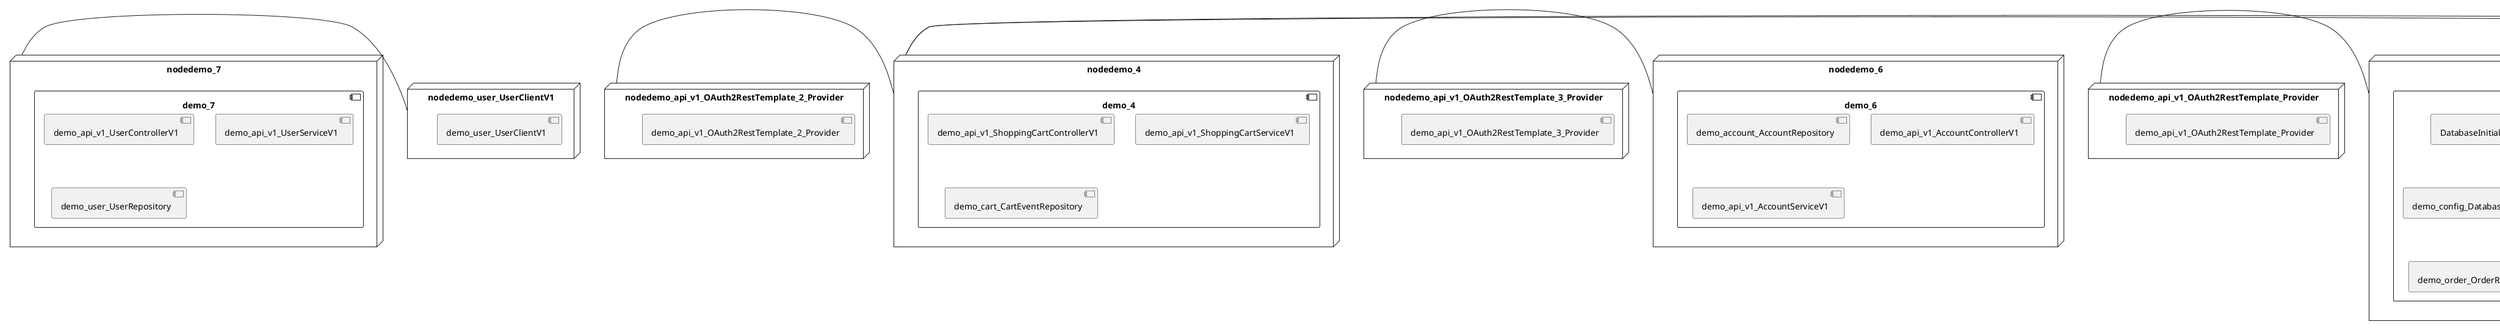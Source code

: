 @startuml
skinparam fixCircleLabelOverlapping true
skinparam componentStyle uml2
node nodedemo {
component demo {
[DatabaseInitializer] [[kbastani-spring-cloud-event-sourcing-example.system#_3_cJJkSrEe-IfIsxi4s-6g]]
[demo_api_v1_OrderControllerV1] [[kbastani-spring-cloud-event-sourcing-example.system#_3_cJJkSrEe-IfIsxi4s-6g]]
[demo_api_v1_OrderServiceV1] [[kbastani-spring-cloud-event-sourcing-example.system#_3_cJJkSrEe-IfIsxi4s-6g]]
[demo_config_DatabaseInitializer] [[kbastani-spring-cloud-event-sourcing-example.system#_3_cJJkSrEe-IfIsxi4s-6g]]
[demo_invoice_InvoiceRepository] [[kbastani-spring-cloud-event-sourcing-example.system#_3_cJJkSrEe-IfIsxi4s-6g]]
[demo_order_OrderEventRepository] [[kbastani-spring-cloud-event-sourcing-example.system#_3_cJJkSrEe-IfIsxi4s-6g]]
[demo_order_OrderRepository] [[kbastani-spring-cloud-event-sourcing-example.system#_3_cJJkSrEe-IfIsxi4s-6g]]
}
}
node nodedemo_2 {
component demo_2 {
}
}
node nodedemo_3 {
component demo_3 {
[demo_UserController] [[kbastani-spring-cloud-event-sourcing-example.system#_3_cJJkSrEe-IfIsxi4s-6g]]
[demo_UserRepository] [[kbastani-spring-cloud-event-sourcing-example.system#_3_cJJkSrEe-IfIsxi4s-6g]]
[demo_UserService] [[kbastani-spring-cloud-event-sourcing-example.system#_3_cJJkSrEe-IfIsxi4s-6g]]
[demo_login_UserController] [[kbastani-spring-cloud-event-sourcing-example.system#_3_cJJkSrEe-IfIsxi4s-6g]]
}
}
node nodedemo_4 {
component demo_4 {
[demo_api_v1_ShoppingCartControllerV1] [[kbastani-spring-cloud-event-sourcing-example.system#_3_cJJkSrEe-IfIsxi4s-6g]]
[demo_api_v1_ShoppingCartServiceV1] [[kbastani-spring-cloud-event-sourcing-example.system#_3_cJJkSrEe-IfIsxi4s-6g]]
[demo_cart_CartEventRepository] [[kbastani-spring-cloud-event-sourcing-example.system#_3_cJJkSrEe-IfIsxi4s-6g]]
}
}
node nodedemo_5 {
component demo_5 {
[demo_api_v1_CatalogControllerV1] [[kbastani-spring-cloud-event-sourcing-example.system#_3_cJJkSrEe-IfIsxi4s-6g]]
[demo_api_v1_CatalogServiceV1] [[kbastani-spring-cloud-event-sourcing-example.system#_3_cJJkSrEe-IfIsxi4s-6g]]
[demo_catalog_CatalogInfoRepository] [[kbastani-spring-cloud-event-sourcing-example.system#_3_cJJkSrEe-IfIsxi4s-6g]]
}
}
node nodedemo_6 {
component demo_6 {
[demo_account_AccountRepository] [[kbastani-spring-cloud-event-sourcing-example.system#_3_cJJkSrEe-IfIsxi4s-6g]]
[demo_api_v1_AccountControllerV1] [[kbastani-spring-cloud-event-sourcing-example.system#_3_cJJkSrEe-IfIsxi4s-6g]]
[demo_api_v1_AccountServiceV1] [[kbastani-spring-cloud-event-sourcing-example.system#_3_cJJkSrEe-IfIsxi4s-6g]]
}
}
node nodedemo_7 {
component demo_7 {
[demo_api_v1_UserControllerV1] [[kbastani-spring-cloud-event-sourcing-example.system#_3_cJJkSrEe-IfIsxi4s-6g]]
[demo_api_v1_UserServiceV1] [[kbastani-spring-cloud-event-sourcing-example.system#_3_cJJkSrEe-IfIsxi4s-6g]]
[demo_user_UserRepository] [[kbastani-spring-cloud-event-sourcing-example.system#_3_cJJkSrEe-IfIsxi4s-6g]]
}
}
node nodedemo_v1 {
component demo_v1 {
[demo_v1_InventoryControllerV1] [[kbastani-spring-cloud-event-sourcing-example.system#_3_cJJkSrEe-IfIsxi4s-6g]]
[demo_v1_InventoryServiceV1] [[kbastani-spring-cloud-event-sourcing-example.system#_3_cJJkSrEe-IfIsxi4s-6g]]
}
}
node nodedemo_api_v1_OAuth2RestTemplate_2_Provider {
[demo_api_v1_OAuth2RestTemplate_2_Provider] [[kbastani-spring-cloud-event-sourcing-example.system#_3_cJJkSrEe-IfIsxi4s-6g]]
}
node nodedemo_api_v1_OAuth2RestTemplate_3_Provider {
[demo_api_v1_OAuth2RestTemplate_3_Provider] [[kbastani-spring-cloud-event-sourcing-example.system#_3_cJJkSrEe-IfIsxi4s-6g]]
}
node nodedemo_api_v1_OAuth2RestTemplate_Provider {
[demo_api_v1_OAuth2RestTemplate_Provider] [[kbastani-spring-cloud-event-sourcing-example.system#_3_cJJkSrEe-IfIsxi4s-6g]]
}
node nodedemo_api_v1_RestTemplate_2_Provider {
[demo_api_v1_RestTemplate_2_Provider] [[kbastani-spring-cloud-event-sourcing-example.system#_3_cJJkSrEe-IfIsxi4s-6g]]
}
node nodedemo_api_v1_RestTemplate_Provider {
[demo_api_v1_RestTemplate_Provider] [[kbastani-spring-cloud-event-sourcing-example.system#_3_cJJkSrEe-IfIsxi4s-6g]]
}
node nodedemo_inventory_InventoryRepository_Provider {
[demo_inventory_InventoryRepository_Provider] [[kbastani-spring-cloud-event-sourcing-example.system#_3_cJJkSrEe-IfIsxi4s-6g]]
}
node nodedemo_login_AuthenticationManager_Provider {
[demo_login_AuthenticationManager_Provider] [[kbastani-spring-cloud-event-sourcing-example.system#_3_cJJkSrEe-IfIsxi4s-6g]]
}
node nodedemo_login_ClientDetailsService_Provider {
[demo_login_ClientDetailsService_Provider] [[kbastani-spring-cloud-event-sourcing-example.system#_3_cJJkSrEe-IfIsxi4s-6g]]
}
node nodedemo_login_HttpSessionSecurityContextRepository_Provider {
[demo_login_HttpSessionSecurityContextRepository_Provider] [[kbastani-spring-cloud-event-sourcing-example.system#_3_cJJkSrEe-IfIsxi4s-6g]]
}
node nodedemo_login_LoginController {
[demo_login_LoginController] [[kbastani-spring-cloud-event-sourcing-example.system#_3_cJJkSrEe-IfIsxi4s-6g]]
}
node nodedemo_product_ProductRepository_Provider {
[demo_product_ProductRepository_Provider] [[kbastani-spring-cloud-event-sourcing-example.system#_3_cJJkSrEe-IfIsxi4s-6g]]
}
node nodedemo_user_UserClientV1 {
[demo_user_UserClientV1] [[kbastani-spring-cloud-event-sourcing-example.system#_3_cJJkSrEe-IfIsxi4s-6g]]
}
node nodedemo_v1_Session_Provider {
[demo_v1_Session_Provider] [[kbastani-spring-cloud-event-sourcing-example.system#_3_cJJkSrEe-IfIsxi4s-6g]]
}
[nodedemo_7] - [nodedemo_user_UserClientV1]
[nodedemo_api_v1_OAuth2RestTemplate_2_Provider] - [nodedemo_4]
[nodedemo_api_v1_OAuth2RestTemplate_3_Provider] - [nodedemo_6]
[nodedemo_api_v1_OAuth2RestTemplate_Provider] - [nodedemo]
[nodedemo_api_v1_RestTemplate_2_Provider] - [nodedemo_4]
[nodedemo_api_v1_RestTemplate_Provider] - [nodedemo_4]
[nodedemo_inventory_InventoryRepository_Provider] - [nodedemo_v1]
[nodedemo_login_AuthenticationManager_Provider] - [nodedemo_login_LoginController]
[nodedemo_login_ClientDetailsService_Provider] - [nodedemo_login_LoginController]
[nodedemo_login_HttpSessionSecurityContextRepository_Provider] - [nodedemo_login_LoginController]
[nodedemo_product_ProductRepository_Provider] - [nodedemo_v1]
[nodedemo_v1_Session_Provider] - [nodedemo_v1]

@enduml
